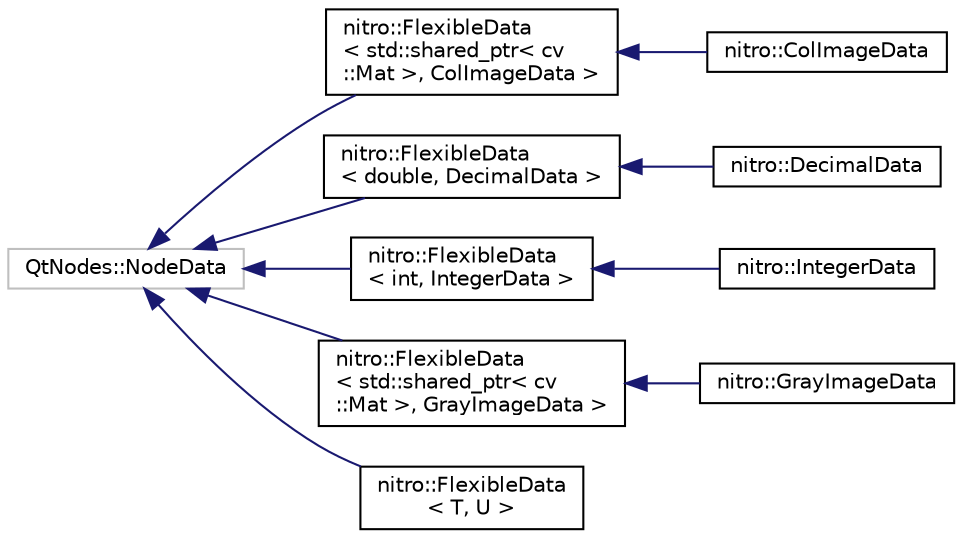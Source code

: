 digraph "Graphical Class Hierarchy"
{
 // LATEX_PDF_SIZE
  edge [fontname="Helvetica",fontsize="10",labelfontname="Helvetica",labelfontsize="10"];
  node [fontname="Helvetica",fontsize="10",shape=record];
  rankdir="LR";
  Node8 [label="QtNodes::NodeData",height=0.2,width=0.4,color="grey75", fillcolor="white", style="filled",tooltip=" "];
  Node8 -> Node0 [dir="back",color="midnightblue",fontsize="10",style="solid",fontname="Helvetica"];
  Node0 [label="nitro::FlexibleData\l\< std::shared_ptr\< cv\l::Mat \>, ColImageData \>",height=0.2,width=0.4,color="black", fillcolor="white", style="filled",URL="$d8/dac/classnitro_1_1FlexibleData.html",tooltip=" "];
  Node0 -> Node1 [dir="back",color="midnightblue",fontsize="10",style="solid",fontname="Helvetica"];
  Node1 [label="nitro::ColImageData",height=0.2,width=0.4,color="black", fillcolor="white", style="filled",URL="$d8/da4/classnitro_1_1ColImageData.html",tooltip="Describes a data type for color images."];
  Node8 -> Node11 [dir="back",color="midnightblue",fontsize="10",style="solid",fontname="Helvetica"];
  Node11 [label="nitro::FlexibleData\l\< double, DecimalData \>",height=0.2,width=0.4,color="black", fillcolor="white", style="filled",URL="$d8/dac/classnitro_1_1FlexibleData.html",tooltip=" "];
  Node11 -> Node12 [dir="back",color="midnightblue",fontsize="10",style="solid",fontname="Helvetica"];
  Node12 [label="nitro::DecimalData",height=0.2,width=0.4,color="black", fillcolor="white", style="filled",URL="$d9/dad/classnitro_1_1DecimalData.html",tooltip="Describes a decimal data type."];
  Node8 -> Node13 [dir="back",color="midnightblue",fontsize="10",style="solid",fontname="Helvetica"];
  Node13 [label="nitro::FlexibleData\l\< int, IntegerData \>",height=0.2,width=0.4,color="black", fillcolor="white", style="filled",URL="$d8/dac/classnitro_1_1FlexibleData.html",tooltip=" "];
  Node13 -> Node14 [dir="back",color="midnightblue",fontsize="10",style="solid",fontname="Helvetica"];
  Node14 [label="nitro::IntegerData",height=0.2,width=0.4,color="black", fillcolor="white", style="filled",URL="$d2/d9f/classnitro_1_1IntegerData.html",tooltip="Describes an integer data type."];
  Node8 -> Node15 [dir="back",color="midnightblue",fontsize="10",style="solid",fontname="Helvetica"];
  Node15 [label="nitro::FlexibleData\l\< std::shared_ptr\< cv\l::Mat \>, GrayImageData \>",height=0.2,width=0.4,color="black", fillcolor="white", style="filled",URL="$d8/dac/classnitro_1_1FlexibleData.html",tooltip=" "];
  Node15 -> Node16 [dir="back",color="midnightblue",fontsize="10",style="solid",fontname="Helvetica"];
  Node16 [label="nitro::GrayImageData",height=0.2,width=0.4,color="black", fillcolor="white", style="filled",URL="$d1/dad/classnitro_1_1GrayImageData.html",tooltip="Describes a data type for grayscale images."];
  Node8 -> Node17 [dir="back",color="midnightblue",fontsize="10",style="solid",fontname="Helvetica"];
  Node17 [label="nitro::FlexibleData\l\< T, U \>",height=0.2,width=0.4,color="black", fillcolor="white", style="filled",URL="$d8/dac/classnitro_1_1FlexibleData.html",tooltip="A flexible data type that can contain any type."];
}
